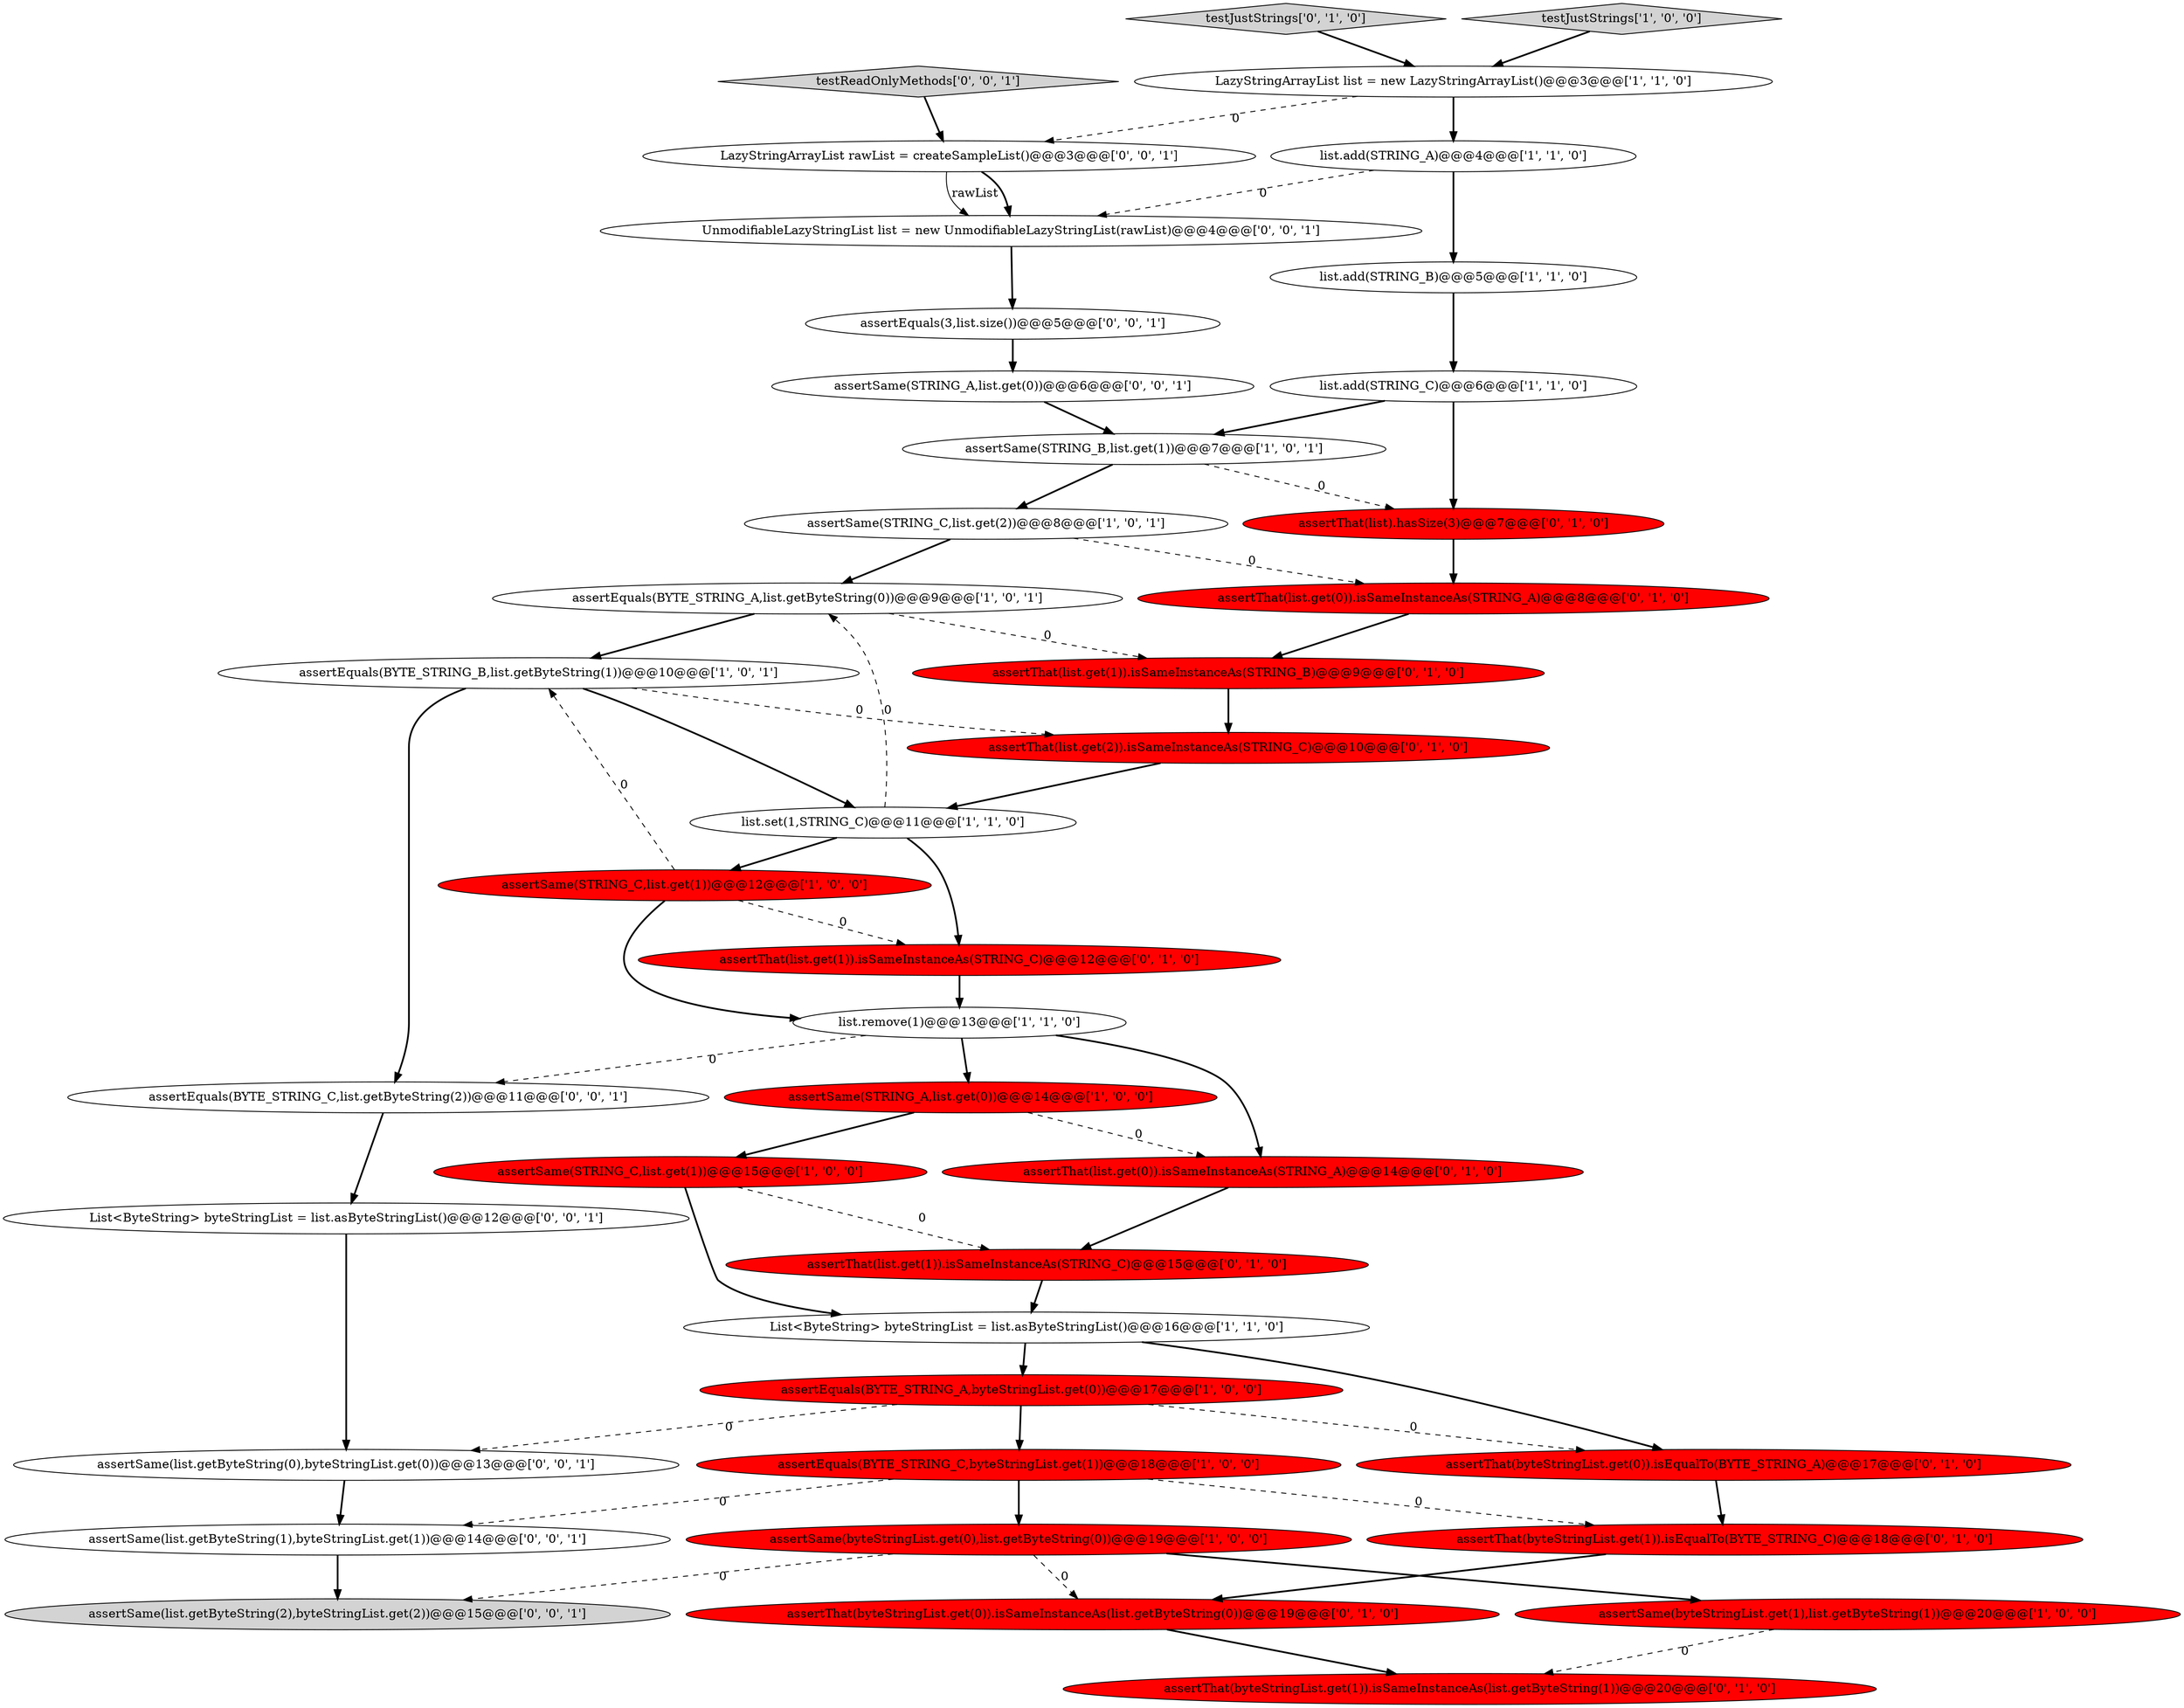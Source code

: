 digraph {
9 [style = filled, label = "LazyStringArrayList list = new LazyStringArrayList()@@@3@@@['1', '1', '0']", fillcolor = white, shape = ellipse image = "AAA0AAABBB1BBB"];
18 [style = filled, label = "assertSame(byteStringList.get(0),list.getByteString(0))@@@19@@@['1', '0', '0']", fillcolor = red, shape = ellipse image = "AAA1AAABBB1BBB"];
21 [style = filled, label = "assertThat(list.get(0)).isSameInstanceAs(STRING_A)@@@14@@@['0', '1', '0']", fillcolor = red, shape = ellipse image = "AAA1AAABBB2BBB"];
36 [style = filled, label = "testReadOnlyMethods['0', '0', '1']", fillcolor = lightgray, shape = diamond image = "AAA0AAABBB3BBB"];
37 [style = filled, label = "assertEquals(3,list.size())@@@5@@@['0', '0', '1']", fillcolor = white, shape = ellipse image = "AAA0AAABBB3BBB"];
6 [style = filled, label = "list.add(STRING_A)@@@4@@@['1', '1', '0']", fillcolor = white, shape = ellipse image = "AAA0AAABBB1BBB"];
33 [style = filled, label = "assertSame(list.getByteString(0),byteStringList.get(0))@@@13@@@['0', '0', '1']", fillcolor = white, shape = ellipse image = "AAA0AAABBB3BBB"];
32 [style = filled, label = "LazyStringArrayList rawList = createSampleList()@@@3@@@['0', '0', '1']", fillcolor = white, shape = ellipse image = "AAA0AAABBB3BBB"];
1 [style = filled, label = "list.set(1,STRING_C)@@@11@@@['1', '1', '0']", fillcolor = white, shape = ellipse image = "AAA0AAABBB1BBB"];
15 [style = filled, label = "assertEquals(BYTE_STRING_A,byteStringList.get(0))@@@17@@@['1', '0', '0']", fillcolor = red, shape = ellipse image = "AAA1AAABBB1BBB"];
5 [style = filled, label = "list.remove(1)@@@13@@@['1', '1', '0']", fillcolor = white, shape = ellipse image = "AAA0AAABBB1BBB"];
38 [style = filled, label = "assertSame(list.getByteString(1),byteStringList.get(1))@@@14@@@['0', '0', '1']", fillcolor = white, shape = ellipse image = "AAA0AAABBB3BBB"];
19 [style = filled, label = "assertThat(list.get(2)).isSameInstanceAs(STRING_C)@@@10@@@['0', '1', '0']", fillcolor = red, shape = ellipse image = "AAA1AAABBB2BBB"];
40 [style = filled, label = "assertSame(list.getByteString(2),byteStringList.get(2))@@@15@@@['0', '0', '1']", fillcolor = lightgray, shape = ellipse image = "AAA0AAABBB3BBB"];
20 [style = filled, label = "assertThat(byteStringList.get(1)).isSameInstanceAs(list.getByteString(1))@@@20@@@['0', '1', '0']", fillcolor = red, shape = ellipse image = "AAA1AAABBB2BBB"];
35 [style = filled, label = "assertEquals(BYTE_STRING_C,list.getByteString(2))@@@11@@@['0', '0', '1']", fillcolor = white, shape = ellipse image = "AAA0AAABBB3BBB"];
12 [style = filled, label = "list.add(STRING_C)@@@6@@@['1', '1', '0']", fillcolor = white, shape = ellipse image = "AAA0AAABBB1BBB"];
31 [style = filled, label = "assertSame(STRING_A,list.get(0))@@@6@@@['0', '0', '1']", fillcolor = white, shape = ellipse image = "AAA0AAABBB3BBB"];
22 [style = filled, label = "assertThat(byteStringList.get(1)).isEqualTo(BYTE_STRING_C)@@@18@@@['0', '1', '0']", fillcolor = red, shape = ellipse image = "AAA1AAABBB2BBB"];
39 [style = filled, label = "UnmodifiableLazyStringList list = new UnmodifiableLazyStringList(rawList)@@@4@@@['0', '0', '1']", fillcolor = white, shape = ellipse image = "AAA0AAABBB3BBB"];
16 [style = filled, label = "assertSame(STRING_A,list.get(0))@@@14@@@['1', '0', '0']", fillcolor = red, shape = ellipse image = "AAA1AAABBB1BBB"];
28 [style = filled, label = "testJustStrings['0', '1', '0']", fillcolor = lightgray, shape = diamond image = "AAA0AAABBB2BBB"];
25 [style = filled, label = "assertThat(byteStringList.get(0)).isEqualTo(BYTE_STRING_A)@@@17@@@['0', '1', '0']", fillcolor = red, shape = ellipse image = "AAA1AAABBB2BBB"];
13 [style = filled, label = "List<ByteString> byteStringList = list.asByteStringList()@@@16@@@['1', '1', '0']", fillcolor = white, shape = ellipse image = "AAA0AAABBB1BBB"];
24 [style = filled, label = "assertThat(list.get(1)).isSameInstanceAs(STRING_C)@@@12@@@['0', '1', '0']", fillcolor = red, shape = ellipse image = "AAA1AAABBB2BBB"];
30 [style = filled, label = "assertThat(byteStringList.get(0)).isSameInstanceAs(list.getByteString(0))@@@19@@@['0', '1', '0']", fillcolor = red, shape = ellipse image = "AAA1AAABBB2BBB"];
8 [style = filled, label = "assertSame(STRING_C,list.get(1))@@@15@@@['1', '0', '0']", fillcolor = red, shape = ellipse image = "AAA1AAABBB1BBB"];
10 [style = filled, label = "assertEquals(BYTE_STRING_C,byteStringList.get(1))@@@18@@@['1', '0', '0']", fillcolor = red, shape = ellipse image = "AAA1AAABBB1BBB"];
7 [style = filled, label = "assertEquals(BYTE_STRING_A,list.getByteString(0))@@@9@@@['1', '0', '1']", fillcolor = white, shape = ellipse image = "AAA0AAABBB1BBB"];
34 [style = filled, label = "List<ByteString> byteStringList = list.asByteStringList()@@@12@@@['0', '0', '1']", fillcolor = white, shape = ellipse image = "AAA0AAABBB3BBB"];
3 [style = filled, label = "assertEquals(BYTE_STRING_B,list.getByteString(1))@@@10@@@['1', '0', '1']", fillcolor = white, shape = ellipse image = "AAA0AAABBB1BBB"];
2 [style = filled, label = "assertSame(STRING_C,list.get(2))@@@8@@@['1', '0', '1']", fillcolor = white, shape = ellipse image = "AAA0AAABBB1BBB"];
0 [style = filled, label = "assertSame(STRING_B,list.get(1))@@@7@@@['1', '0', '1']", fillcolor = white, shape = ellipse image = "AAA0AAABBB1BBB"];
17 [style = filled, label = "testJustStrings['1', '0', '0']", fillcolor = lightgray, shape = diamond image = "AAA0AAABBB1BBB"];
26 [style = filled, label = "assertThat(list.get(0)).isSameInstanceAs(STRING_A)@@@8@@@['0', '1', '0']", fillcolor = red, shape = ellipse image = "AAA1AAABBB2BBB"];
4 [style = filled, label = "assertSame(STRING_C,list.get(1))@@@12@@@['1', '0', '0']", fillcolor = red, shape = ellipse image = "AAA1AAABBB1BBB"];
27 [style = filled, label = "assertThat(list).hasSize(3)@@@7@@@['0', '1', '0']", fillcolor = red, shape = ellipse image = "AAA1AAABBB2BBB"];
14 [style = filled, label = "assertSame(byteStringList.get(1),list.getByteString(1))@@@20@@@['1', '0', '0']", fillcolor = red, shape = ellipse image = "AAA1AAABBB1BBB"];
11 [style = filled, label = "list.add(STRING_B)@@@5@@@['1', '1', '0']", fillcolor = white, shape = ellipse image = "AAA0AAABBB1BBB"];
29 [style = filled, label = "assertThat(list.get(1)).isSameInstanceAs(STRING_B)@@@9@@@['0', '1', '0']", fillcolor = red, shape = ellipse image = "AAA1AAABBB2BBB"];
23 [style = filled, label = "assertThat(list.get(1)).isSameInstanceAs(STRING_C)@@@15@@@['0', '1', '0']", fillcolor = red, shape = ellipse image = "AAA1AAABBB2BBB"];
39->37 [style = bold, label=""];
13->25 [style = bold, label=""];
10->18 [style = bold, label=""];
18->40 [style = dashed, label="0"];
1->4 [style = bold, label=""];
15->10 [style = bold, label=""];
3->1 [style = bold, label=""];
16->8 [style = bold, label=""];
25->22 [style = bold, label=""];
18->30 [style = dashed, label="0"];
30->20 [style = bold, label=""];
31->0 [style = bold, label=""];
26->29 [style = bold, label=""];
17->9 [style = bold, label=""];
0->2 [style = bold, label=""];
34->33 [style = bold, label=""];
10->38 [style = dashed, label="0"];
14->20 [style = dashed, label="0"];
28->9 [style = bold, label=""];
36->32 [style = bold, label=""];
11->12 [style = bold, label=""];
0->27 [style = dashed, label="0"];
10->22 [style = dashed, label="0"];
12->0 [style = bold, label=""];
16->21 [style = dashed, label="0"];
22->30 [style = bold, label=""];
7->3 [style = bold, label=""];
24->5 [style = bold, label=""];
9->6 [style = bold, label=""];
9->32 [style = dashed, label="0"];
3->19 [style = dashed, label="0"];
3->35 [style = bold, label=""];
5->16 [style = bold, label=""];
5->21 [style = bold, label=""];
19->1 [style = bold, label=""];
15->25 [style = dashed, label="0"];
29->19 [style = bold, label=""];
5->35 [style = dashed, label="0"];
37->31 [style = bold, label=""];
23->13 [style = bold, label=""];
32->39 [style = solid, label="rawList"];
1->24 [style = bold, label=""];
6->11 [style = bold, label=""];
15->33 [style = dashed, label="0"];
4->3 [style = dashed, label="0"];
33->38 [style = bold, label=""];
32->39 [style = bold, label=""];
7->29 [style = dashed, label="0"];
13->15 [style = bold, label=""];
2->7 [style = bold, label=""];
2->26 [style = dashed, label="0"];
4->24 [style = dashed, label="0"];
35->34 [style = bold, label=""];
1->7 [style = dashed, label="0"];
38->40 [style = bold, label=""];
21->23 [style = bold, label=""];
4->5 [style = bold, label=""];
18->14 [style = bold, label=""];
12->27 [style = bold, label=""];
8->13 [style = bold, label=""];
6->39 [style = dashed, label="0"];
8->23 [style = dashed, label="0"];
27->26 [style = bold, label=""];
}
